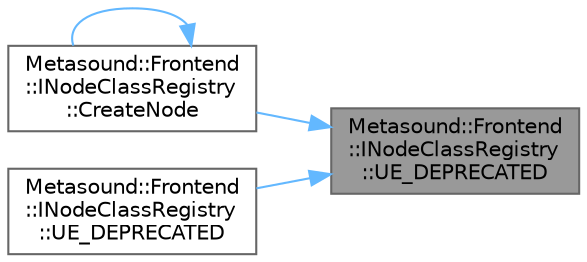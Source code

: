 digraph "Metasound::Frontend::INodeClassRegistry::UE_DEPRECATED"
{
 // INTERACTIVE_SVG=YES
 // LATEX_PDF_SIZE
  bgcolor="transparent";
  edge [fontname=Helvetica,fontsize=10,labelfontname=Helvetica,labelfontsize=10];
  node [fontname=Helvetica,fontsize=10,shape=box,height=0.2,width=0.4];
  rankdir="RL";
  Node1 [id="Node000001",label="Metasound::Frontend\l::INodeClassRegistry\l::UE_DEPRECATED",height=0.2,width=0.4,color="gray40", fillcolor="grey60", style="filled", fontcolor="black",tooltip=" "];
  Node1 -> Node2 [id="edge1_Node000001_Node000002",dir="back",color="steelblue1",style="solid",tooltip=" "];
  Node2 [id="Node000002",label="Metasound::Frontend\l::INodeClassRegistry\l::CreateNode",height=0.2,width=0.4,color="grey40", fillcolor="white", style="filled",URL="$dd/de6/classMetasound_1_1Frontend_1_1INodeClassRegistry.html#a66d2d74f77c48c8de9ac571879b63758",tooltip="Create a MetaSound Node with the given registration key and Node Data."];
  Node2 -> Node2 [id="edge2_Node000002_Node000002",dir="back",color="steelblue1",style="solid",tooltip=" "];
  Node1 -> Node3 [id="edge3_Node000001_Node000003",dir="back",color="steelblue1",style="solid",tooltip=" "];
  Node3 [id="Node000003",label="Metasound::Frontend\l::INodeClassRegistry\l::UE_DEPRECATED",height=0.2,width=0.4,color="grey40", fillcolor="white", style="filled",URL="$dd/de6/classMetasound_1_1Frontend_1_1INodeClassRegistry.html#a8787c0a7a117433c327f19018d902199",tooltip=" "];
}

